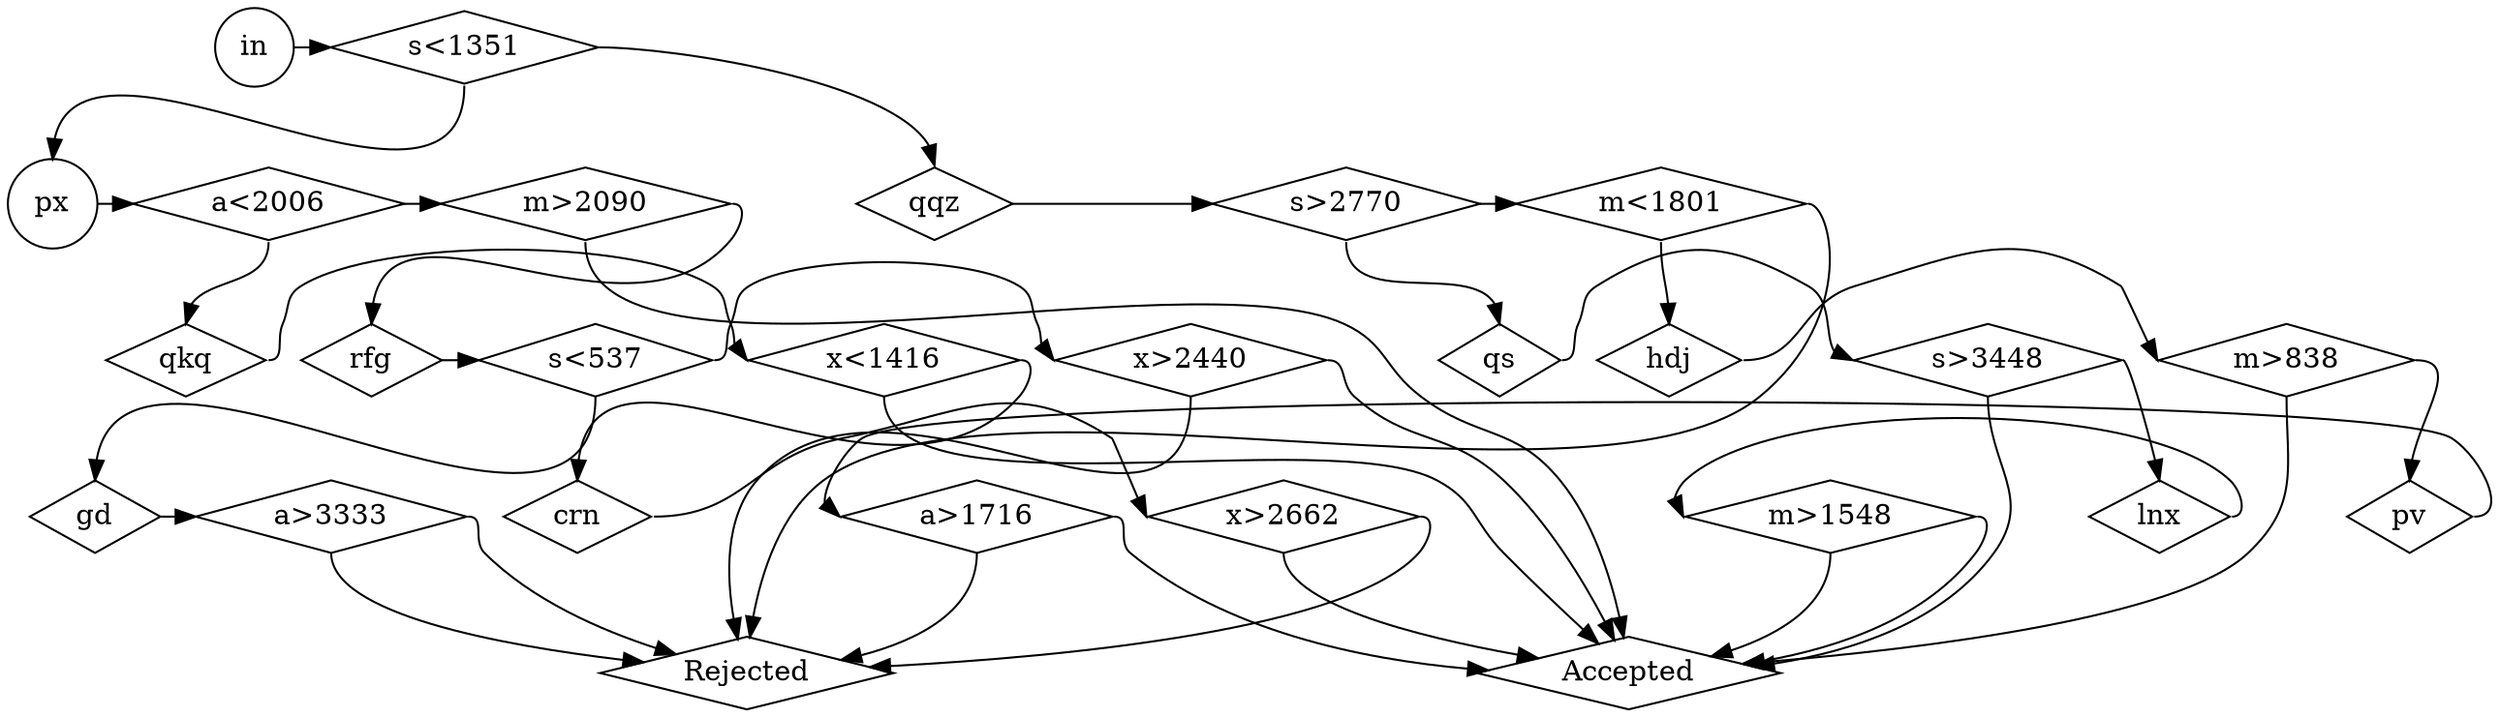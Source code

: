 digraph G {
    node [shape = diamond;];
    rankdir = TB;
    ranksep = "equally";
    
    subgraph {
        rank = min;
        in [shape = circle;];
        in -> in_1;
        in_1 [label = "s<1351";];
    }
    in_1:s -> px:n;
    in_1:e -> qqz:n;
    
    subgraph {
        rank = same;
        px [shape = circle;];
        px_1 [label = "a<2006";];
        px_2 [label = "m>2090";];
        px:e -> px_1:w;
        px_1:e -> px_2:w;
    }
    px_1:s -> qkq:n;
    px_2:s -> Accepted;
    px_2:e -> rfg:n;
    
    subgraph {
        rank = same;
        qqz;
        qqz_1 [label = "s>2770";];
        qqz:e -> qqz_1:w;
        qqz_2 [label = "m<1801";];
        qqz_1:e -> qqz_2:w;
    }
    qqz_1:s -> qs:n;
    qqz_2:s -> hdj:n;
    qqz_2:e -> Rejected;
    
    subgraph {
        rank = same;
        qkq;
        qkq_1 [label = "x<1416";];
        qkq:e -> qkq_1:w;
    }
    qkq_1:e -> crn:n;
    qkq_1:s -> Accepted;
    
    subgraph {
        rank = same;
        rfg;
        rfg_1 [label = "s<537";];
        rfg_2 [label = "x>2440";];
        rfg:e -> rfg_1:w;
        rfg_1:e -> rfg_2:w;
    }
    rfg_1:s -> gd:n;
    rfg_2:s -> Rejected;
    rfg_2:e -> Accepted;
    
    subgraph {
        rank = same;
        qs;
        qs_1 [label = "s>3448";];
        qs:e -> qs_1:w;
    }
    qs_1:s -> Accepted;
    qs_1:e -> lnx:n;
    
    subgraph {
        rank = same;
        hdj;
        hdj_1 [label = "m>838";];
        hdj:e -> hdj_1:w;
    }
    hdj_1:s -> Accepted;
    hdj_1:e -> pv:n;
    
    subgraph {
        rank = same;
        pv;
        pv_1 [label = "a>1716";];
        pv:e -> pv_1:w;
    }
    pv_1:s -> Rejected;
    pv_1:e -> Accepted;
    
    subgraph {
        rank = same;
        crn;
        crn_1 [label = "x>2662";];
        crn:e -> crn_1:w;
    }
    crn_1:s -> Accepted;
    crn_1:e -> Rejected;
    
    subgraph {
        rank = same;
        gd;
        gd_1 [label = "a>3333";];
        gd:e -> gd_1:w;
    }
    gd_1:s -> Rejected;
    gd_1:e -> Rejected;
    
    subgraph {
        rank = same;
        lnx;
        lnx_1 [label = "m>1548";];
        lnx:e -> lnx_1:w;
    }
    lnx_1:s -> Accepted;
    lnx_1:e -> Accepted;
    
    subgraph {
        rank = max;
        Accepted;
        Rejected;
    }
    
    // edge [style = invis;];
    // in -> px -> qqz -> qkq -> rfg -> qs -> hdj -> pv -> crn -> gd -> lnx;
}